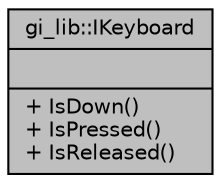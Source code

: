 digraph "gi_lib::IKeyboard"
{
  edge [fontname="Helvetica",fontsize="10",labelfontname="Helvetica",labelfontsize="10"];
  node [fontname="Helvetica",fontsize="10",shape=record];
  Node1 [label="{gi_lib::IKeyboard\n||+ IsDown()\l+ IsPressed()\l+ IsReleased()\l}",height=0.2,width=0.4,color="black", fillcolor="grey75", style="filled", fontcolor="black"];
}
